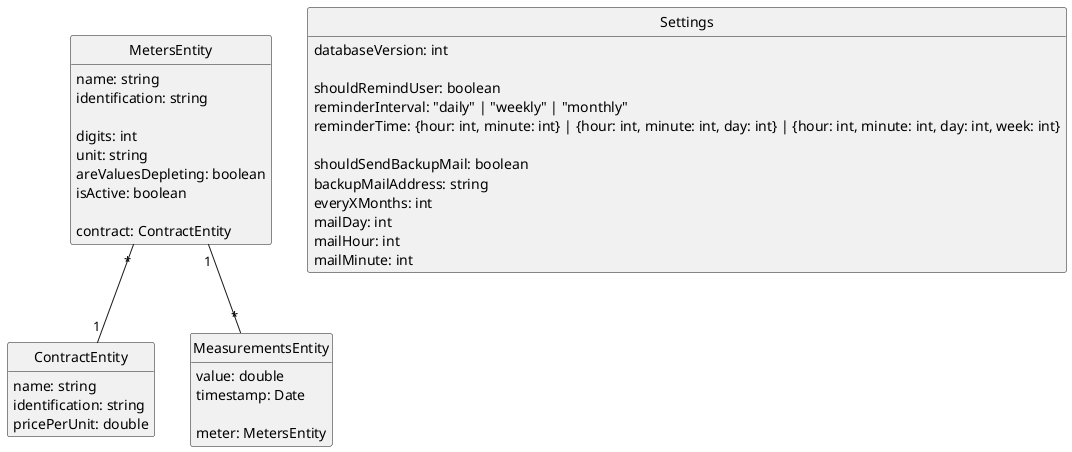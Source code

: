 @startuml
'https://plantuml.com/class-diagram

hide circle
hide empty members

class MetersEntity {
   name: string
   identification: string

   'Configuration
   digits: int
   unit: string
   areValuesDepleting: boolean
   isActive: boolean

   'Foreign keys
   contract: ContractEntity
}

class ContractEntity {
   name: string
   identification: string
   pricePerUnit: double
}

MetersEntity "*" -- "1" ContractEntity

class MeasurementsEntity {
   value: double
   timestamp: Date

   'Foreign keys
   meter: MetersEntity
}

MetersEntity "1" -- "*" MeasurementsEntity

class Settings {
   databaseVersion: int

   shouldRemindUser: boolean
   reminderInterval: "daily" | "weekly" | "monthly"
   reminderTime: {hour: int, minute: int} | {hour: int, minute: int, day: int} | {hour: int, minute: int, day: int, week: int}

   shouldSendBackupMail: boolean
   backupMailAddress: string
   everyXMonths: int
   mailDay: int
   mailHour: int
   mailMinute: int
}

@enduml
